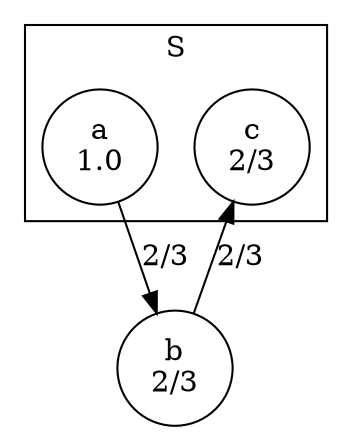 digraph {
	node [shape=circle];
	subgraph cluster_1 {
		color=black;
 		label="S";
		c [label="c\n2/3"];
		a [label="a\n1.0"];
	}
	b [label="b\n2/3"];
	a -> b [label="2/3"];
	b -> c [label="2/3"];
}